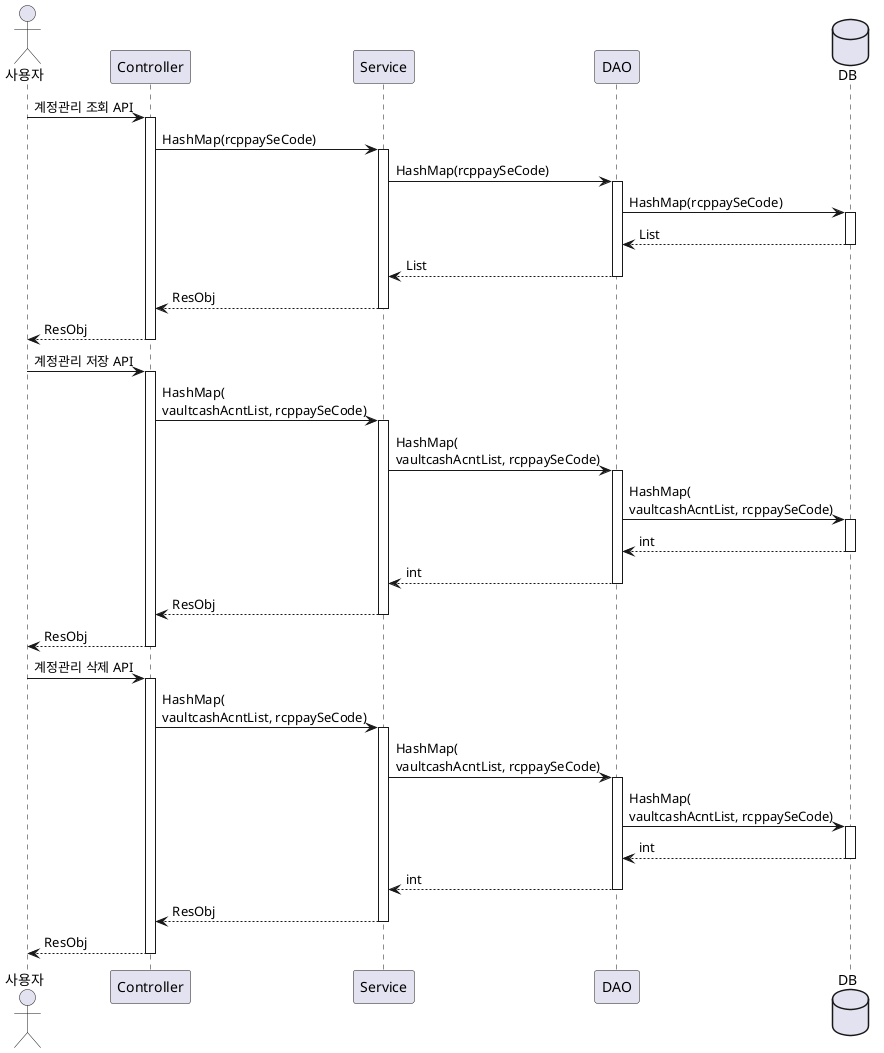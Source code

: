 @startuml Safe Open Sequence

actor "사용자" as user
participant "Controller" as controller
participant "Service" as service
participant "DAO" as dao
database "DB" as db

' 계정관리 조회 API
user -> controller : 계정관리 조회 API
activate controller
controller -> service : HashMap(rcppaySeCode)
activate service
service -> dao: HashMap(rcppaySeCode)
activate dao
dao -> db: HashMap(rcppaySeCode)
activate db
dao <-- db: List
deactivate db
service <-- dao: List
deactivate dao
controller <-- service: ResObj
deactivate service
user <-- controller: ResObj
deactivate controller

' 계정관리 저장 API
user -> controller : 계정관리 저장 API
activate controller
controller -> service : HashMap(\nvaultcashAcntList, rcppaySeCode)
activate service
service -> dao: HashMap(\nvaultcashAcntList, rcppaySeCode)
activate dao
dao -> db: HashMap(\nvaultcashAcntList, rcppaySeCode)
activate db
dao <-- db: int
deactivate db
service <-- dao: int
deactivate dao
controller <-- service: ResObj
deactivate service
user <-- controller: ResObj
deactivate controller

' 계정관리 삭제 API
user -> controller : 계정관리 삭제 API
activate controller
controller -> service : HashMap(\nvaultcashAcntList, rcppaySeCode)
activate service
service -> dao: HashMap(\nvaultcashAcntList, rcppaySeCode)
activate dao
dao -> db: HashMap(\nvaultcashAcntList, rcppaySeCode)
activate db
dao <-- db: int
deactivate db
service <-- dao: int
deactivate dao
controller <-- service: ResObj
deactivate service
user <-- controller: ResObj
deactivate controller

@enduml